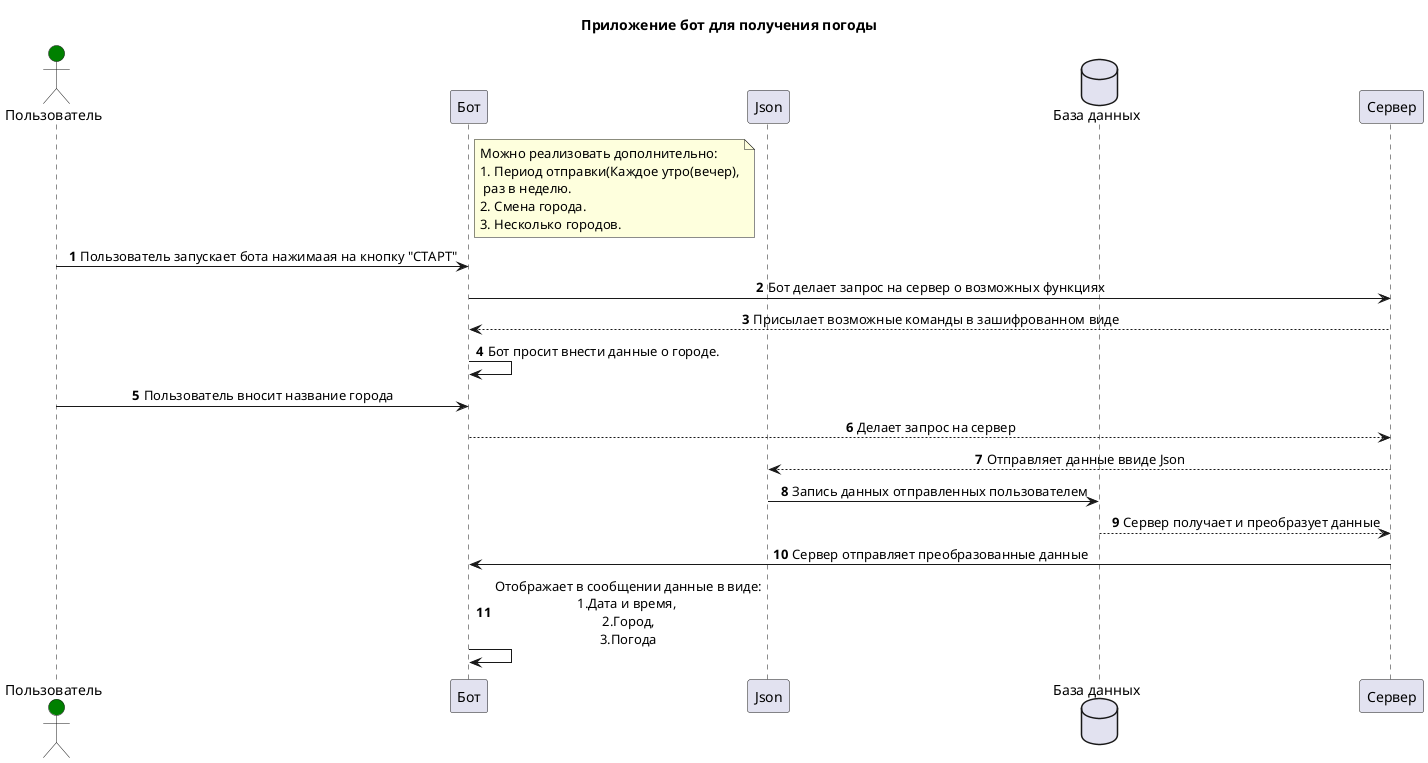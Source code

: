 @startuml
skinparam{
    Maxessagesize 150
}
skinparam sequence{
    ParticipantPadding 30
    MessageAlign center
}
Actor "Пользователь" as User  #green
participant "Бот" as Bot
database "База данных" as db order 8
participant "Сервер" as Server order 10


note right of Bot
  Можно реализовать дополнительно:
  1. Период отправки(Каждое утро(вечер),
   раз в неделю.
  2. Смена города.
  3. Несколько городов.
end note


/' participant "Клиентское приложение для водителей" as Driver order 30 #5f5 '/

/'queue "WebSocket" as br order 20'/
autonumber
skinparam{
    Maxessagesize 200
}
skinparam sequence{
    ParticipantPadding 30
    MessageAlign center
}
title "Приложение бот для получения погоды"
User -> Bot :Пользователь запускает бота нажимаая на кнопку "СТАРТ"
Bot -> Server: Бот делает запрос на сервер о возможных функциях
Server --> Bot: Присылает возможные команды в зашифрованном виде
Bot ->Bot: Бот просит внести данные о городе.
User-> Bot: Пользователь вносит название города
Bot--> Server: Делает запрос на сервер
Server --> Json: Отправляет данные ввиде Json
Json -> db: Запись данных отправленных пользователем
db--> Server: Сервер получает и преобразует данные
Server -> Bot: Сервер отправляет преобразованные данные
Bot->Bot: Отображает в сообщении данные в виде:\n1.Дата и время, \n2.Город,\n3.Погода



@enduml
@startjson
{
   "DateTime":"18/08/24, 7:42",
   "city":"Shlisselburg",
   "weather": ["+32", "Sunny"]
}
@endjson